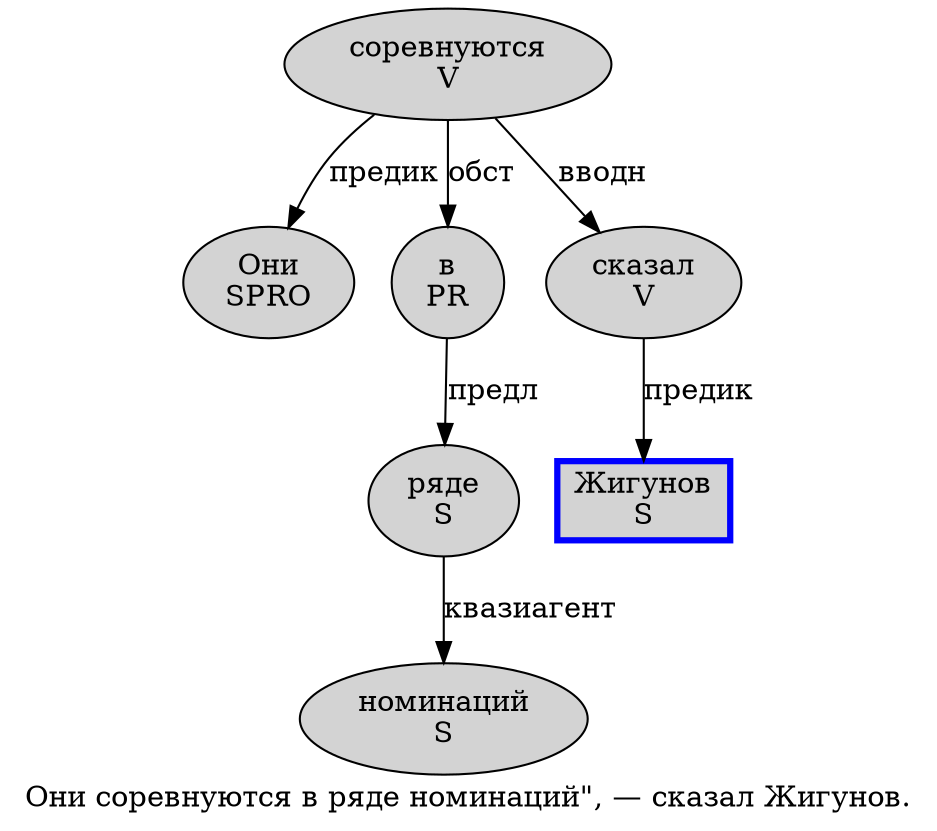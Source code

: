 digraph SENTENCE_299 {
	graph [label="Они соревнуются в ряде номинаций\", — сказал Жигунов."]
	node [style=filled]
		0 [label="Они
SPRO" color="" fillcolor=lightgray penwidth=1 shape=ellipse]
		1 [label="соревнуются
V" color="" fillcolor=lightgray penwidth=1 shape=ellipse]
		2 [label="в
PR" color="" fillcolor=lightgray penwidth=1 shape=ellipse]
		3 [label="ряде
S" color="" fillcolor=lightgray penwidth=1 shape=ellipse]
		4 [label="номинаций
S" color="" fillcolor=lightgray penwidth=1 shape=ellipse]
		8 [label="сказал
V" color="" fillcolor=lightgray penwidth=1 shape=ellipse]
		9 [label="Жигунов
S" color=blue fillcolor=lightgray penwidth=3 shape=box]
			3 -> 4 [label="квазиагент"]
			8 -> 9 [label="предик"]
			2 -> 3 [label="предл"]
			1 -> 0 [label="предик"]
			1 -> 2 [label="обст"]
			1 -> 8 [label="вводн"]
}